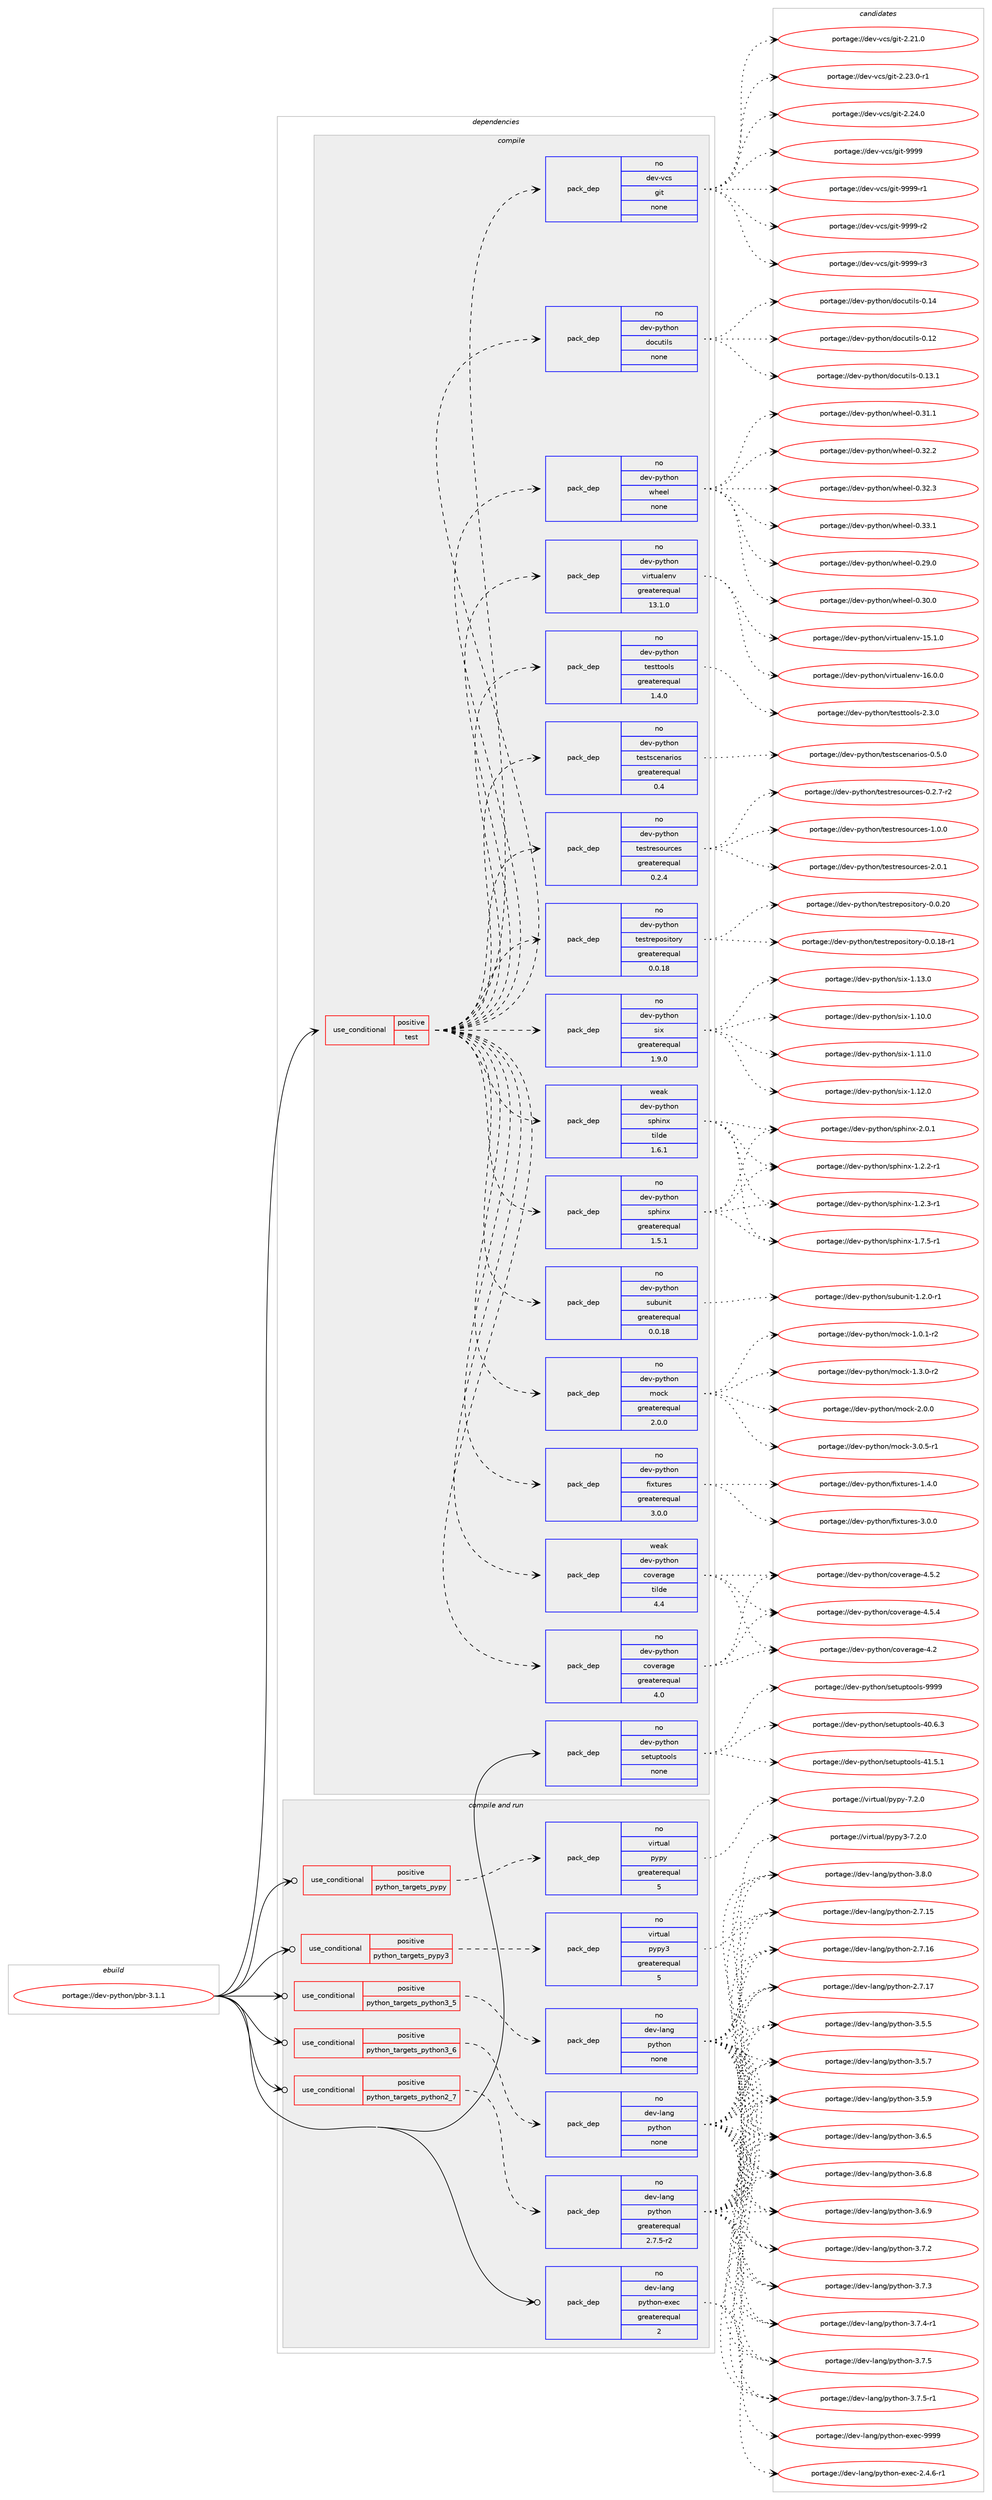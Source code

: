 digraph prolog {

# *************
# Graph options
# *************

newrank=true;
concentrate=true;
compound=true;
graph [rankdir=LR,fontname=Helvetica,fontsize=10,ranksep=1.5];#, ranksep=2.5, nodesep=0.2];
edge  [arrowhead=vee];
node  [fontname=Helvetica,fontsize=10];

# **********
# The ebuild
# **********

subgraph cluster_leftcol {
color=gray;
rank=same;
label=<<i>ebuild</i>>;
id [label="portage://dev-python/pbr-3.1.1", color=red, width=4, href="../dev-python/pbr-3.1.1.svg"];
}

# ****************
# The dependencies
# ****************

subgraph cluster_midcol {
color=gray;
label=<<i>dependencies</i>>;
subgraph cluster_compile {
fillcolor="#eeeeee";
style=filled;
label=<<i>compile</i>>;
subgraph cond33545 {
dependency156145 [label=<<TABLE BORDER="0" CELLBORDER="1" CELLSPACING="0" CELLPADDING="4"><TR><TD ROWSPAN="3" CELLPADDING="10">use_conditional</TD></TR><TR><TD>positive</TD></TR><TR><TD>test</TD></TR></TABLE>>, shape=none, color=red];
subgraph pack119237 {
dependency156146 [label=<<TABLE BORDER="0" CELLBORDER="1" CELLSPACING="0" CELLPADDING="4" WIDTH="220"><TR><TD ROWSPAN="6" CELLPADDING="30">pack_dep</TD></TR><TR><TD WIDTH="110">no</TD></TR><TR><TD>dev-python</TD></TR><TR><TD>coverage</TD></TR><TR><TD>greaterequal</TD></TR><TR><TD>4.0</TD></TR></TABLE>>, shape=none, color=blue];
}
dependency156145:e -> dependency156146:w [weight=20,style="dashed",arrowhead="vee"];
subgraph pack119238 {
dependency156147 [label=<<TABLE BORDER="0" CELLBORDER="1" CELLSPACING="0" CELLPADDING="4" WIDTH="220"><TR><TD ROWSPAN="6" CELLPADDING="30">pack_dep</TD></TR><TR><TD WIDTH="110">weak</TD></TR><TR><TD>dev-python</TD></TR><TR><TD>coverage</TD></TR><TR><TD>tilde</TD></TR><TR><TD>4.4</TD></TR></TABLE>>, shape=none, color=blue];
}
dependency156145:e -> dependency156147:w [weight=20,style="dashed",arrowhead="vee"];
subgraph pack119239 {
dependency156148 [label=<<TABLE BORDER="0" CELLBORDER="1" CELLSPACING="0" CELLPADDING="4" WIDTH="220"><TR><TD ROWSPAN="6" CELLPADDING="30">pack_dep</TD></TR><TR><TD WIDTH="110">no</TD></TR><TR><TD>dev-python</TD></TR><TR><TD>fixtures</TD></TR><TR><TD>greaterequal</TD></TR><TR><TD>3.0.0</TD></TR></TABLE>>, shape=none, color=blue];
}
dependency156145:e -> dependency156148:w [weight=20,style="dashed",arrowhead="vee"];
subgraph pack119240 {
dependency156149 [label=<<TABLE BORDER="0" CELLBORDER="1" CELLSPACING="0" CELLPADDING="4" WIDTH="220"><TR><TD ROWSPAN="6" CELLPADDING="30">pack_dep</TD></TR><TR><TD WIDTH="110">no</TD></TR><TR><TD>dev-python</TD></TR><TR><TD>mock</TD></TR><TR><TD>greaterequal</TD></TR><TR><TD>2.0.0</TD></TR></TABLE>>, shape=none, color=blue];
}
dependency156145:e -> dependency156149:w [weight=20,style="dashed",arrowhead="vee"];
subgraph pack119241 {
dependency156150 [label=<<TABLE BORDER="0" CELLBORDER="1" CELLSPACING="0" CELLPADDING="4" WIDTH="220"><TR><TD ROWSPAN="6" CELLPADDING="30">pack_dep</TD></TR><TR><TD WIDTH="110">no</TD></TR><TR><TD>dev-python</TD></TR><TR><TD>subunit</TD></TR><TR><TD>greaterequal</TD></TR><TR><TD>0.0.18</TD></TR></TABLE>>, shape=none, color=blue];
}
dependency156145:e -> dependency156150:w [weight=20,style="dashed",arrowhead="vee"];
subgraph pack119242 {
dependency156151 [label=<<TABLE BORDER="0" CELLBORDER="1" CELLSPACING="0" CELLPADDING="4" WIDTH="220"><TR><TD ROWSPAN="6" CELLPADDING="30">pack_dep</TD></TR><TR><TD WIDTH="110">no</TD></TR><TR><TD>dev-python</TD></TR><TR><TD>sphinx</TD></TR><TR><TD>greaterequal</TD></TR><TR><TD>1.5.1</TD></TR></TABLE>>, shape=none, color=blue];
}
dependency156145:e -> dependency156151:w [weight=20,style="dashed",arrowhead="vee"];
subgraph pack119243 {
dependency156152 [label=<<TABLE BORDER="0" CELLBORDER="1" CELLSPACING="0" CELLPADDING="4" WIDTH="220"><TR><TD ROWSPAN="6" CELLPADDING="30">pack_dep</TD></TR><TR><TD WIDTH="110">weak</TD></TR><TR><TD>dev-python</TD></TR><TR><TD>sphinx</TD></TR><TR><TD>tilde</TD></TR><TR><TD>1.6.1</TD></TR></TABLE>>, shape=none, color=blue];
}
dependency156145:e -> dependency156152:w [weight=20,style="dashed",arrowhead="vee"];
subgraph pack119244 {
dependency156153 [label=<<TABLE BORDER="0" CELLBORDER="1" CELLSPACING="0" CELLPADDING="4" WIDTH="220"><TR><TD ROWSPAN="6" CELLPADDING="30">pack_dep</TD></TR><TR><TD WIDTH="110">no</TD></TR><TR><TD>dev-python</TD></TR><TR><TD>six</TD></TR><TR><TD>greaterequal</TD></TR><TR><TD>1.9.0</TD></TR></TABLE>>, shape=none, color=blue];
}
dependency156145:e -> dependency156153:w [weight=20,style="dashed",arrowhead="vee"];
subgraph pack119245 {
dependency156154 [label=<<TABLE BORDER="0" CELLBORDER="1" CELLSPACING="0" CELLPADDING="4" WIDTH="220"><TR><TD ROWSPAN="6" CELLPADDING="30">pack_dep</TD></TR><TR><TD WIDTH="110">no</TD></TR><TR><TD>dev-python</TD></TR><TR><TD>testrepository</TD></TR><TR><TD>greaterequal</TD></TR><TR><TD>0.0.18</TD></TR></TABLE>>, shape=none, color=blue];
}
dependency156145:e -> dependency156154:w [weight=20,style="dashed",arrowhead="vee"];
subgraph pack119246 {
dependency156155 [label=<<TABLE BORDER="0" CELLBORDER="1" CELLSPACING="0" CELLPADDING="4" WIDTH="220"><TR><TD ROWSPAN="6" CELLPADDING="30">pack_dep</TD></TR><TR><TD WIDTH="110">no</TD></TR><TR><TD>dev-python</TD></TR><TR><TD>testresources</TD></TR><TR><TD>greaterequal</TD></TR><TR><TD>0.2.4</TD></TR></TABLE>>, shape=none, color=blue];
}
dependency156145:e -> dependency156155:w [weight=20,style="dashed",arrowhead="vee"];
subgraph pack119247 {
dependency156156 [label=<<TABLE BORDER="0" CELLBORDER="1" CELLSPACING="0" CELLPADDING="4" WIDTH="220"><TR><TD ROWSPAN="6" CELLPADDING="30">pack_dep</TD></TR><TR><TD WIDTH="110">no</TD></TR><TR><TD>dev-python</TD></TR><TR><TD>testscenarios</TD></TR><TR><TD>greaterequal</TD></TR><TR><TD>0.4</TD></TR></TABLE>>, shape=none, color=blue];
}
dependency156145:e -> dependency156156:w [weight=20,style="dashed",arrowhead="vee"];
subgraph pack119248 {
dependency156157 [label=<<TABLE BORDER="0" CELLBORDER="1" CELLSPACING="0" CELLPADDING="4" WIDTH="220"><TR><TD ROWSPAN="6" CELLPADDING="30">pack_dep</TD></TR><TR><TD WIDTH="110">no</TD></TR><TR><TD>dev-python</TD></TR><TR><TD>testtools</TD></TR><TR><TD>greaterequal</TD></TR><TR><TD>1.4.0</TD></TR></TABLE>>, shape=none, color=blue];
}
dependency156145:e -> dependency156157:w [weight=20,style="dashed",arrowhead="vee"];
subgraph pack119249 {
dependency156158 [label=<<TABLE BORDER="0" CELLBORDER="1" CELLSPACING="0" CELLPADDING="4" WIDTH="220"><TR><TD ROWSPAN="6" CELLPADDING="30">pack_dep</TD></TR><TR><TD WIDTH="110">no</TD></TR><TR><TD>dev-python</TD></TR><TR><TD>virtualenv</TD></TR><TR><TD>greaterequal</TD></TR><TR><TD>13.1.0</TD></TR></TABLE>>, shape=none, color=blue];
}
dependency156145:e -> dependency156158:w [weight=20,style="dashed",arrowhead="vee"];
subgraph pack119250 {
dependency156159 [label=<<TABLE BORDER="0" CELLBORDER="1" CELLSPACING="0" CELLPADDING="4" WIDTH="220"><TR><TD ROWSPAN="6" CELLPADDING="30">pack_dep</TD></TR><TR><TD WIDTH="110">no</TD></TR><TR><TD>dev-python</TD></TR><TR><TD>wheel</TD></TR><TR><TD>none</TD></TR><TR><TD></TD></TR></TABLE>>, shape=none, color=blue];
}
dependency156145:e -> dependency156159:w [weight=20,style="dashed",arrowhead="vee"];
subgraph pack119251 {
dependency156160 [label=<<TABLE BORDER="0" CELLBORDER="1" CELLSPACING="0" CELLPADDING="4" WIDTH="220"><TR><TD ROWSPAN="6" CELLPADDING="30">pack_dep</TD></TR><TR><TD WIDTH="110">no</TD></TR><TR><TD>dev-python</TD></TR><TR><TD>docutils</TD></TR><TR><TD>none</TD></TR><TR><TD></TD></TR></TABLE>>, shape=none, color=blue];
}
dependency156145:e -> dependency156160:w [weight=20,style="dashed",arrowhead="vee"];
subgraph pack119252 {
dependency156161 [label=<<TABLE BORDER="0" CELLBORDER="1" CELLSPACING="0" CELLPADDING="4" WIDTH="220"><TR><TD ROWSPAN="6" CELLPADDING="30">pack_dep</TD></TR><TR><TD WIDTH="110">no</TD></TR><TR><TD>dev-vcs</TD></TR><TR><TD>git</TD></TR><TR><TD>none</TD></TR><TR><TD></TD></TR></TABLE>>, shape=none, color=blue];
}
dependency156145:e -> dependency156161:w [weight=20,style="dashed",arrowhead="vee"];
}
id:e -> dependency156145:w [weight=20,style="solid",arrowhead="vee"];
subgraph pack119253 {
dependency156162 [label=<<TABLE BORDER="0" CELLBORDER="1" CELLSPACING="0" CELLPADDING="4" WIDTH="220"><TR><TD ROWSPAN="6" CELLPADDING="30">pack_dep</TD></TR><TR><TD WIDTH="110">no</TD></TR><TR><TD>dev-python</TD></TR><TR><TD>setuptools</TD></TR><TR><TD>none</TD></TR><TR><TD></TD></TR></TABLE>>, shape=none, color=blue];
}
id:e -> dependency156162:w [weight=20,style="solid",arrowhead="vee"];
}
subgraph cluster_compileandrun {
fillcolor="#eeeeee";
style=filled;
label=<<i>compile and run</i>>;
subgraph cond33546 {
dependency156163 [label=<<TABLE BORDER="0" CELLBORDER="1" CELLSPACING="0" CELLPADDING="4"><TR><TD ROWSPAN="3" CELLPADDING="10">use_conditional</TD></TR><TR><TD>positive</TD></TR><TR><TD>python_targets_pypy</TD></TR></TABLE>>, shape=none, color=red];
subgraph pack119254 {
dependency156164 [label=<<TABLE BORDER="0" CELLBORDER="1" CELLSPACING="0" CELLPADDING="4" WIDTH="220"><TR><TD ROWSPAN="6" CELLPADDING="30">pack_dep</TD></TR><TR><TD WIDTH="110">no</TD></TR><TR><TD>virtual</TD></TR><TR><TD>pypy</TD></TR><TR><TD>greaterequal</TD></TR><TR><TD>5</TD></TR></TABLE>>, shape=none, color=blue];
}
dependency156163:e -> dependency156164:w [weight=20,style="dashed",arrowhead="vee"];
}
id:e -> dependency156163:w [weight=20,style="solid",arrowhead="odotvee"];
subgraph cond33547 {
dependency156165 [label=<<TABLE BORDER="0" CELLBORDER="1" CELLSPACING="0" CELLPADDING="4"><TR><TD ROWSPAN="3" CELLPADDING="10">use_conditional</TD></TR><TR><TD>positive</TD></TR><TR><TD>python_targets_pypy3</TD></TR></TABLE>>, shape=none, color=red];
subgraph pack119255 {
dependency156166 [label=<<TABLE BORDER="0" CELLBORDER="1" CELLSPACING="0" CELLPADDING="4" WIDTH="220"><TR><TD ROWSPAN="6" CELLPADDING="30">pack_dep</TD></TR><TR><TD WIDTH="110">no</TD></TR><TR><TD>virtual</TD></TR><TR><TD>pypy3</TD></TR><TR><TD>greaterequal</TD></TR><TR><TD>5</TD></TR></TABLE>>, shape=none, color=blue];
}
dependency156165:e -> dependency156166:w [weight=20,style="dashed",arrowhead="vee"];
}
id:e -> dependency156165:w [weight=20,style="solid",arrowhead="odotvee"];
subgraph cond33548 {
dependency156167 [label=<<TABLE BORDER="0" CELLBORDER="1" CELLSPACING="0" CELLPADDING="4"><TR><TD ROWSPAN="3" CELLPADDING="10">use_conditional</TD></TR><TR><TD>positive</TD></TR><TR><TD>python_targets_python2_7</TD></TR></TABLE>>, shape=none, color=red];
subgraph pack119256 {
dependency156168 [label=<<TABLE BORDER="0" CELLBORDER="1" CELLSPACING="0" CELLPADDING="4" WIDTH="220"><TR><TD ROWSPAN="6" CELLPADDING="30">pack_dep</TD></TR><TR><TD WIDTH="110">no</TD></TR><TR><TD>dev-lang</TD></TR><TR><TD>python</TD></TR><TR><TD>greaterequal</TD></TR><TR><TD>2.7.5-r2</TD></TR></TABLE>>, shape=none, color=blue];
}
dependency156167:e -> dependency156168:w [weight=20,style="dashed",arrowhead="vee"];
}
id:e -> dependency156167:w [weight=20,style="solid",arrowhead="odotvee"];
subgraph cond33549 {
dependency156169 [label=<<TABLE BORDER="0" CELLBORDER="1" CELLSPACING="0" CELLPADDING="4"><TR><TD ROWSPAN="3" CELLPADDING="10">use_conditional</TD></TR><TR><TD>positive</TD></TR><TR><TD>python_targets_python3_5</TD></TR></TABLE>>, shape=none, color=red];
subgraph pack119257 {
dependency156170 [label=<<TABLE BORDER="0" CELLBORDER="1" CELLSPACING="0" CELLPADDING="4" WIDTH="220"><TR><TD ROWSPAN="6" CELLPADDING="30">pack_dep</TD></TR><TR><TD WIDTH="110">no</TD></TR><TR><TD>dev-lang</TD></TR><TR><TD>python</TD></TR><TR><TD>none</TD></TR><TR><TD></TD></TR></TABLE>>, shape=none, color=blue];
}
dependency156169:e -> dependency156170:w [weight=20,style="dashed",arrowhead="vee"];
}
id:e -> dependency156169:w [weight=20,style="solid",arrowhead="odotvee"];
subgraph cond33550 {
dependency156171 [label=<<TABLE BORDER="0" CELLBORDER="1" CELLSPACING="0" CELLPADDING="4"><TR><TD ROWSPAN="3" CELLPADDING="10">use_conditional</TD></TR><TR><TD>positive</TD></TR><TR><TD>python_targets_python3_6</TD></TR></TABLE>>, shape=none, color=red];
subgraph pack119258 {
dependency156172 [label=<<TABLE BORDER="0" CELLBORDER="1" CELLSPACING="0" CELLPADDING="4" WIDTH="220"><TR><TD ROWSPAN="6" CELLPADDING="30">pack_dep</TD></TR><TR><TD WIDTH="110">no</TD></TR><TR><TD>dev-lang</TD></TR><TR><TD>python</TD></TR><TR><TD>none</TD></TR><TR><TD></TD></TR></TABLE>>, shape=none, color=blue];
}
dependency156171:e -> dependency156172:w [weight=20,style="dashed",arrowhead="vee"];
}
id:e -> dependency156171:w [weight=20,style="solid",arrowhead="odotvee"];
subgraph pack119259 {
dependency156173 [label=<<TABLE BORDER="0" CELLBORDER="1" CELLSPACING="0" CELLPADDING="4" WIDTH="220"><TR><TD ROWSPAN="6" CELLPADDING="30">pack_dep</TD></TR><TR><TD WIDTH="110">no</TD></TR><TR><TD>dev-lang</TD></TR><TR><TD>python-exec</TD></TR><TR><TD>greaterequal</TD></TR><TR><TD>2</TD></TR></TABLE>>, shape=none, color=blue];
}
id:e -> dependency156173:w [weight=20,style="solid",arrowhead="odotvee"];
}
subgraph cluster_run {
fillcolor="#eeeeee";
style=filled;
label=<<i>run</i>>;
}
}

# **************
# The candidates
# **************

subgraph cluster_choices {
rank=same;
color=gray;
label=<<i>candidates</i>>;

subgraph choice119237 {
color=black;
nodesep=1;
choiceportage1001011184511212111610411111047991111181011149710310145524650 [label="portage://dev-python/coverage-4.2", color=red, width=4,href="../dev-python/coverage-4.2.svg"];
choiceportage10010111845112121116104111110479911111810111497103101455246534650 [label="portage://dev-python/coverage-4.5.2", color=red, width=4,href="../dev-python/coverage-4.5.2.svg"];
choiceportage10010111845112121116104111110479911111810111497103101455246534652 [label="portage://dev-python/coverage-4.5.4", color=red, width=4,href="../dev-python/coverage-4.5.4.svg"];
dependency156146:e -> choiceportage1001011184511212111610411111047991111181011149710310145524650:w [style=dotted,weight="100"];
dependency156146:e -> choiceportage10010111845112121116104111110479911111810111497103101455246534650:w [style=dotted,weight="100"];
dependency156146:e -> choiceportage10010111845112121116104111110479911111810111497103101455246534652:w [style=dotted,weight="100"];
}
subgraph choice119238 {
color=black;
nodesep=1;
choiceportage1001011184511212111610411111047991111181011149710310145524650 [label="portage://dev-python/coverage-4.2", color=red, width=4,href="../dev-python/coverage-4.2.svg"];
choiceportage10010111845112121116104111110479911111810111497103101455246534650 [label="portage://dev-python/coverage-4.5.2", color=red, width=4,href="../dev-python/coverage-4.5.2.svg"];
choiceportage10010111845112121116104111110479911111810111497103101455246534652 [label="portage://dev-python/coverage-4.5.4", color=red, width=4,href="../dev-python/coverage-4.5.4.svg"];
dependency156147:e -> choiceportage1001011184511212111610411111047991111181011149710310145524650:w [style=dotted,weight="100"];
dependency156147:e -> choiceportage10010111845112121116104111110479911111810111497103101455246534650:w [style=dotted,weight="100"];
dependency156147:e -> choiceportage10010111845112121116104111110479911111810111497103101455246534652:w [style=dotted,weight="100"];
}
subgraph choice119239 {
color=black;
nodesep=1;
choiceportage1001011184511212111610411111047102105120116117114101115454946524648 [label="portage://dev-python/fixtures-1.4.0", color=red, width=4,href="../dev-python/fixtures-1.4.0.svg"];
choiceportage1001011184511212111610411111047102105120116117114101115455146484648 [label="portage://dev-python/fixtures-3.0.0", color=red, width=4,href="../dev-python/fixtures-3.0.0.svg"];
dependency156148:e -> choiceportage1001011184511212111610411111047102105120116117114101115454946524648:w [style=dotted,weight="100"];
dependency156148:e -> choiceportage1001011184511212111610411111047102105120116117114101115455146484648:w [style=dotted,weight="100"];
}
subgraph choice119240 {
color=black;
nodesep=1;
choiceportage1001011184511212111610411111047109111991074549464846494511450 [label="portage://dev-python/mock-1.0.1-r2", color=red, width=4,href="../dev-python/mock-1.0.1-r2.svg"];
choiceportage1001011184511212111610411111047109111991074549465146484511450 [label="portage://dev-python/mock-1.3.0-r2", color=red, width=4,href="../dev-python/mock-1.3.0-r2.svg"];
choiceportage100101118451121211161041111104710911199107455046484648 [label="portage://dev-python/mock-2.0.0", color=red, width=4,href="../dev-python/mock-2.0.0.svg"];
choiceportage1001011184511212111610411111047109111991074551464846534511449 [label="portage://dev-python/mock-3.0.5-r1", color=red, width=4,href="../dev-python/mock-3.0.5-r1.svg"];
dependency156149:e -> choiceportage1001011184511212111610411111047109111991074549464846494511450:w [style=dotted,weight="100"];
dependency156149:e -> choiceportage1001011184511212111610411111047109111991074549465146484511450:w [style=dotted,weight="100"];
dependency156149:e -> choiceportage100101118451121211161041111104710911199107455046484648:w [style=dotted,weight="100"];
dependency156149:e -> choiceportage1001011184511212111610411111047109111991074551464846534511449:w [style=dotted,weight="100"];
}
subgraph choice119241 {
color=black;
nodesep=1;
choiceportage1001011184511212111610411111047115117981171101051164549465046484511449 [label="portage://dev-python/subunit-1.2.0-r1", color=red, width=4,href="../dev-python/subunit-1.2.0-r1.svg"];
dependency156150:e -> choiceportage1001011184511212111610411111047115117981171101051164549465046484511449:w [style=dotted,weight="100"];
}
subgraph choice119242 {
color=black;
nodesep=1;
choiceportage10010111845112121116104111110471151121041051101204549465046504511449 [label="portage://dev-python/sphinx-1.2.2-r1", color=red, width=4,href="../dev-python/sphinx-1.2.2-r1.svg"];
choiceportage10010111845112121116104111110471151121041051101204549465046514511449 [label="portage://dev-python/sphinx-1.2.3-r1", color=red, width=4,href="../dev-python/sphinx-1.2.3-r1.svg"];
choiceportage10010111845112121116104111110471151121041051101204549465546534511449 [label="portage://dev-python/sphinx-1.7.5-r1", color=red, width=4,href="../dev-python/sphinx-1.7.5-r1.svg"];
choiceportage1001011184511212111610411111047115112104105110120455046484649 [label="portage://dev-python/sphinx-2.0.1", color=red, width=4,href="../dev-python/sphinx-2.0.1.svg"];
dependency156151:e -> choiceportage10010111845112121116104111110471151121041051101204549465046504511449:w [style=dotted,weight="100"];
dependency156151:e -> choiceportage10010111845112121116104111110471151121041051101204549465046514511449:w [style=dotted,weight="100"];
dependency156151:e -> choiceportage10010111845112121116104111110471151121041051101204549465546534511449:w [style=dotted,weight="100"];
dependency156151:e -> choiceportage1001011184511212111610411111047115112104105110120455046484649:w [style=dotted,weight="100"];
}
subgraph choice119243 {
color=black;
nodesep=1;
choiceportage10010111845112121116104111110471151121041051101204549465046504511449 [label="portage://dev-python/sphinx-1.2.2-r1", color=red, width=4,href="../dev-python/sphinx-1.2.2-r1.svg"];
choiceportage10010111845112121116104111110471151121041051101204549465046514511449 [label="portage://dev-python/sphinx-1.2.3-r1", color=red, width=4,href="../dev-python/sphinx-1.2.3-r1.svg"];
choiceportage10010111845112121116104111110471151121041051101204549465546534511449 [label="portage://dev-python/sphinx-1.7.5-r1", color=red, width=4,href="../dev-python/sphinx-1.7.5-r1.svg"];
choiceportage1001011184511212111610411111047115112104105110120455046484649 [label="portage://dev-python/sphinx-2.0.1", color=red, width=4,href="../dev-python/sphinx-2.0.1.svg"];
dependency156152:e -> choiceportage10010111845112121116104111110471151121041051101204549465046504511449:w [style=dotted,weight="100"];
dependency156152:e -> choiceportage10010111845112121116104111110471151121041051101204549465046514511449:w [style=dotted,weight="100"];
dependency156152:e -> choiceportage10010111845112121116104111110471151121041051101204549465546534511449:w [style=dotted,weight="100"];
dependency156152:e -> choiceportage1001011184511212111610411111047115112104105110120455046484649:w [style=dotted,weight="100"];
}
subgraph choice119244 {
color=black;
nodesep=1;
choiceportage100101118451121211161041111104711510512045494649484648 [label="portage://dev-python/six-1.10.0", color=red, width=4,href="../dev-python/six-1.10.0.svg"];
choiceportage100101118451121211161041111104711510512045494649494648 [label="portage://dev-python/six-1.11.0", color=red, width=4,href="../dev-python/six-1.11.0.svg"];
choiceportage100101118451121211161041111104711510512045494649504648 [label="portage://dev-python/six-1.12.0", color=red, width=4,href="../dev-python/six-1.12.0.svg"];
choiceportage100101118451121211161041111104711510512045494649514648 [label="portage://dev-python/six-1.13.0", color=red, width=4,href="../dev-python/six-1.13.0.svg"];
dependency156153:e -> choiceportage100101118451121211161041111104711510512045494649484648:w [style=dotted,weight="100"];
dependency156153:e -> choiceportage100101118451121211161041111104711510512045494649494648:w [style=dotted,weight="100"];
dependency156153:e -> choiceportage100101118451121211161041111104711510512045494649504648:w [style=dotted,weight="100"];
dependency156153:e -> choiceportage100101118451121211161041111104711510512045494649514648:w [style=dotted,weight="100"];
}
subgraph choice119245 {
color=black;
nodesep=1;
choiceportage1001011184511212111610411111047116101115116114101112111115105116111114121454846484649564511449 [label="portage://dev-python/testrepository-0.0.18-r1", color=red, width=4,href="../dev-python/testrepository-0.0.18-r1.svg"];
choiceportage100101118451121211161041111104711610111511611410111211111510511611111412145484648465048 [label="portage://dev-python/testrepository-0.0.20", color=red, width=4,href="../dev-python/testrepository-0.0.20.svg"];
dependency156154:e -> choiceportage1001011184511212111610411111047116101115116114101112111115105116111114121454846484649564511449:w [style=dotted,weight="100"];
dependency156154:e -> choiceportage100101118451121211161041111104711610111511611410111211111510511611111412145484648465048:w [style=dotted,weight="100"];
}
subgraph choice119246 {
color=black;
nodesep=1;
choiceportage1001011184511212111610411111047116101115116114101115111117114991011154548465046554511450 [label="portage://dev-python/testresources-0.2.7-r2", color=red, width=4,href="../dev-python/testresources-0.2.7-r2.svg"];
choiceportage100101118451121211161041111104711610111511611410111511111711499101115454946484648 [label="portage://dev-python/testresources-1.0.0", color=red, width=4,href="../dev-python/testresources-1.0.0.svg"];
choiceportage100101118451121211161041111104711610111511611410111511111711499101115455046484649 [label="portage://dev-python/testresources-2.0.1", color=red, width=4,href="../dev-python/testresources-2.0.1.svg"];
dependency156155:e -> choiceportage1001011184511212111610411111047116101115116114101115111117114991011154548465046554511450:w [style=dotted,weight="100"];
dependency156155:e -> choiceportage100101118451121211161041111104711610111511611410111511111711499101115454946484648:w [style=dotted,weight="100"];
dependency156155:e -> choiceportage100101118451121211161041111104711610111511611410111511111711499101115455046484649:w [style=dotted,weight="100"];
}
subgraph choice119247 {
color=black;
nodesep=1;
choiceportage10010111845112121116104111110471161011151161159910111097114105111115454846534648 [label="portage://dev-python/testscenarios-0.5.0", color=red, width=4,href="../dev-python/testscenarios-0.5.0.svg"];
dependency156156:e -> choiceportage10010111845112121116104111110471161011151161159910111097114105111115454846534648:w [style=dotted,weight="100"];
}
subgraph choice119248 {
color=black;
nodesep=1;
choiceportage1001011184511212111610411111047116101115116116111111108115455046514648 [label="portage://dev-python/testtools-2.3.0", color=red, width=4,href="../dev-python/testtools-2.3.0.svg"];
dependency156157:e -> choiceportage1001011184511212111610411111047116101115116116111111108115455046514648:w [style=dotted,weight="100"];
}
subgraph choice119249 {
color=black;
nodesep=1;
choiceportage10010111845112121116104111110471181051141161179710810111011845495346494648 [label="portage://dev-python/virtualenv-15.1.0", color=red, width=4,href="../dev-python/virtualenv-15.1.0.svg"];
choiceportage10010111845112121116104111110471181051141161179710810111011845495446484648 [label="portage://dev-python/virtualenv-16.0.0", color=red, width=4,href="../dev-python/virtualenv-16.0.0.svg"];
dependency156158:e -> choiceportage10010111845112121116104111110471181051141161179710810111011845495346494648:w [style=dotted,weight="100"];
dependency156158:e -> choiceportage10010111845112121116104111110471181051141161179710810111011845495446484648:w [style=dotted,weight="100"];
}
subgraph choice119250 {
color=black;
nodesep=1;
choiceportage100101118451121211161041111104711910410110110845484650574648 [label="portage://dev-python/wheel-0.29.0", color=red, width=4,href="../dev-python/wheel-0.29.0.svg"];
choiceportage100101118451121211161041111104711910410110110845484651484648 [label="portage://dev-python/wheel-0.30.0", color=red, width=4,href="../dev-python/wheel-0.30.0.svg"];
choiceportage100101118451121211161041111104711910410110110845484651494649 [label="portage://dev-python/wheel-0.31.1", color=red, width=4,href="../dev-python/wheel-0.31.1.svg"];
choiceportage100101118451121211161041111104711910410110110845484651504650 [label="portage://dev-python/wheel-0.32.2", color=red, width=4,href="../dev-python/wheel-0.32.2.svg"];
choiceportage100101118451121211161041111104711910410110110845484651504651 [label="portage://dev-python/wheel-0.32.3", color=red, width=4,href="../dev-python/wheel-0.32.3.svg"];
choiceportage100101118451121211161041111104711910410110110845484651514649 [label="portage://dev-python/wheel-0.33.1", color=red, width=4,href="../dev-python/wheel-0.33.1.svg"];
dependency156159:e -> choiceportage100101118451121211161041111104711910410110110845484650574648:w [style=dotted,weight="100"];
dependency156159:e -> choiceportage100101118451121211161041111104711910410110110845484651484648:w [style=dotted,weight="100"];
dependency156159:e -> choiceportage100101118451121211161041111104711910410110110845484651494649:w [style=dotted,weight="100"];
dependency156159:e -> choiceportage100101118451121211161041111104711910410110110845484651504650:w [style=dotted,weight="100"];
dependency156159:e -> choiceportage100101118451121211161041111104711910410110110845484651504651:w [style=dotted,weight="100"];
dependency156159:e -> choiceportage100101118451121211161041111104711910410110110845484651514649:w [style=dotted,weight="100"];
}
subgraph choice119251 {
color=black;
nodesep=1;
choiceportage1001011184511212111610411111047100111991171161051081154548464950 [label="portage://dev-python/docutils-0.12", color=red, width=4,href="../dev-python/docutils-0.12.svg"];
choiceportage10010111845112121116104111110471001119911711610510811545484649514649 [label="portage://dev-python/docutils-0.13.1", color=red, width=4,href="../dev-python/docutils-0.13.1.svg"];
choiceportage1001011184511212111610411111047100111991171161051081154548464952 [label="portage://dev-python/docutils-0.14", color=red, width=4,href="../dev-python/docutils-0.14.svg"];
dependency156160:e -> choiceportage1001011184511212111610411111047100111991171161051081154548464950:w [style=dotted,weight="100"];
dependency156160:e -> choiceportage10010111845112121116104111110471001119911711610510811545484649514649:w [style=dotted,weight="100"];
dependency156160:e -> choiceportage1001011184511212111610411111047100111991171161051081154548464952:w [style=dotted,weight="100"];
}
subgraph choice119252 {
color=black;
nodesep=1;
choiceportage10010111845118991154710310511645504650494648 [label="portage://dev-vcs/git-2.21.0", color=red, width=4,href="../dev-vcs/git-2.21.0.svg"];
choiceportage100101118451189911547103105116455046505146484511449 [label="portage://dev-vcs/git-2.23.0-r1", color=red, width=4,href="../dev-vcs/git-2.23.0-r1.svg"];
choiceportage10010111845118991154710310511645504650524648 [label="portage://dev-vcs/git-2.24.0", color=red, width=4,href="../dev-vcs/git-2.24.0.svg"];
choiceportage1001011184511899115471031051164557575757 [label="portage://dev-vcs/git-9999", color=red, width=4,href="../dev-vcs/git-9999.svg"];
choiceportage10010111845118991154710310511645575757574511449 [label="portage://dev-vcs/git-9999-r1", color=red, width=4,href="../dev-vcs/git-9999-r1.svg"];
choiceportage10010111845118991154710310511645575757574511450 [label="portage://dev-vcs/git-9999-r2", color=red, width=4,href="../dev-vcs/git-9999-r2.svg"];
choiceportage10010111845118991154710310511645575757574511451 [label="portage://dev-vcs/git-9999-r3", color=red, width=4,href="../dev-vcs/git-9999-r3.svg"];
dependency156161:e -> choiceportage10010111845118991154710310511645504650494648:w [style=dotted,weight="100"];
dependency156161:e -> choiceportage100101118451189911547103105116455046505146484511449:w [style=dotted,weight="100"];
dependency156161:e -> choiceportage10010111845118991154710310511645504650524648:w [style=dotted,weight="100"];
dependency156161:e -> choiceportage1001011184511899115471031051164557575757:w [style=dotted,weight="100"];
dependency156161:e -> choiceportage10010111845118991154710310511645575757574511449:w [style=dotted,weight="100"];
dependency156161:e -> choiceportage10010111845118991154710310511645575757574511450:w [style=dotted,weight="100"];
dependency156161:e -> choiceportage10010111845118991154710310511645575757574511451:w [style=dotted,weight="100"];
}
subgraph choice119253 {
color=black;
nodesep=1;
choiceportage100101118451121211161041111104711510111611711211611111110811545524846544651 [label="portage://dev-python/setuptools-40.6.3", color=red, width=4,href="../dev-python/setuptools-40.6.3.svg"];
choiceportage100101118451121211161041111104711510111611711211611111110811545524946534649 [label="portage://dev-python/setuptools-41.5.1", color=red, width=4,href="../dev-python/setuptools-41.5.1.svg"];
choiceportage10010111845112121116104111110471151011161171121161111111081154557575757 [label="portage://dev-python/setuptools-9999", color=red, width=4,href="../dev-python/setuptools-9999.svg"];
dependency156162:e -> choiceportage100101118451121211161041111104711510111611711211611111110811545524846544651:w [style=dotted,weight="100"];
dependency156162:e -> choiceportage100101118451121211161041111104711510111611711211611111110811545524946534649:w [style=dotted,weight="100"];
dependency156162:e -> choiceportage10010111845112121116104111110471151011161171121161111111081154557575757:w [style=dotted,weight="100"];
}
subgraph choice119254 {
color=black;
nodesep=1;
choiceportage1181051141161179710847112121112121455546504648 [label="portage://virtual/pypy-7.2.0", color=red, width=4,href="../virtual/pypy-7.2.0.svg"];
dependency156164:e -> choiceportage1181051141161179710847112121112121455546504648:w [style=dotted,weight="100"];
}
subgraph choice119255 {
color=black;
nodesep=1;
choiceportage118105114116117971084711212111212151455546504648 [label="portage://virtual/pypy3-7.2.0", color=red, width=4,href="../virtual/pypy3-7.2.0.svg"];
dependency156166:e -> choiceportage118105114116117971084711212111212151455546504648:w [style=dotted,weight="100"];
}
subgraph choice119256 {
color=black;
nodesep=1;
choiceportage10010111845108971101034711212111610411111045504655464953 [label="portage://dev-lang/python-2.7.15", color=red, width=4,href="../dev-lang/python-2.7.15.svg"];
choiceportage10010111845108971101034711212111610411111045504655464954 [label="portage://dev-lang/python-2.7.16", color=red, width=4,href="../dev-lang/python-2.7.16.svg"];
choiceportage10010111845108971101034711212111610411111045504655464955 [label="portage://dev-lang/python-2.7.17", color=red, width=4,href="../dev-lang/python-2.7.17.svg"];
choiceportage100101118451089711010347112121116104111110455146534653 [label="portage://dev-lang/python-3.5.5", color=red, width=4,href="../dev-lang/python-3.5.5.svg"];
choiceportage100101118451089711010347112121116104111110455146534655 [label="portage://dev-lang/python-3.5.7", color=red, width=4,href="../dev-lang/python-3.5.7.svg"];
choiceportage100101118451089711010347112121116104111110455146534657 [label="portage://dev-lang/python-3.5.9", color=red, width=4,href="../dev-lang/python-3.5.9.svg"];
choiceportage100101118451089711010347112121116104111110455146544653 [label="portage://dev-lang/python-3.6.5", color=red, width=4,href="../dev-lang/python-3.6.5.svg"];
choiceportage100101118451089711010347112121116104111110455146544656 [label="portage://dev-lang/python-3.6.8", color=red, width=4,href="../dev-lang/python-3.6.8.svg"];
choiceportage100101118451089711010347112121116104111110455146544657 [label="portage://dev-lang/python-3.6.9", color=red, width=4,href="../dev-lang/python-3.6.9.svg"];
choiceportage100101118451089711010347112121116104111110455146554650 [label="portage://dev-lang/python-3.7.2", color=red, width=4,href="../dev-lang/python-3.7.2.svg"];
choiceportage100101118451089711010347112121116104111110455146554651 [label="portage://dev-lang/python-3.7.3", color=red, width=4,href="../dev-lang/python-3.7.3.svg"];
choiceportage1001011184510897110103471121211161041111104551465546524511449 [label="portage://dev-lang/python-3.7.4-r1", color=red, width=4,href="../dev-lang/python-3.7.4-r1.svg"];
choiceportage100101118451089711010347112121116104111110455146554653 [label="portage://dev-lang/python-3.7.5", color=red, width=4,href="../dev-lang/python-3.7.5.svg"];
choiceportage1001011184510897110103471121211161041111104551465546534511449 [label="portage://dev-lang/python-3.7.5-r1", color=red, width=4,href="../dev-lang/python-3.7.5-r1.svg"];
choiceportage100101118451089711010347112121116104111110455146564648 [label="portage://dev-lang/python-3.8.0", color=red, width=4,href="../dev-lang/python-3.8.0.svg"];
dependency156168:e -> choiceportage10010111845108971101034711212111610411111045504655464953:w [style=dotted,weight="100"];
dependency156168:e -> choiceportage10010111845108971101034711212111610411111045504655464954:w [style=dotted,weight="100"];
dependency156168:e -> choiceportage10010111845108971101034711212111610411111045504655464955:w [style=dotted,weight="100"];
dependency156168:e -> choiceportage100101118451089711010347112121116104111110455146534653:w [style=dotted,weight="100"];
dependency156168:e -> choiceportage100101118451089711010347112121116104111110455146534655:w [style=dotted,weight="100"];
dependency156168:e -> choiceportage100101118451089711010347112121116104111110455146534657:w [style=dotted,weight="100"];
dependency156168:e -> choiceportage100101118451089711010347112121116104111110455146544653:w [style=dotted,weight="100"];
dependency156168:e -> choiceportage100101118451089711010347112121116104111110455146544656:w [style=dotted,weight="100"];
dependency156168:e -> choiceportage100101118451089711010347112121116104111110455146544657:w [style=dotted,weight="100"];
dependency156168:e -> choiceportage100101118451089711010347112121116104111110455146554650:w [style=dotted,weight="100"];
dependency156168:e -> choiceportage100101118451089711010347112121116104111110455146554651:w [style=dotted,weight="100"];
dependency156168:e -> choiceportage1001011184510897110103471121211161041111104551465546524511449:w [style=dotted,weight="100"];
dependency156168:e -> choiceportage100101118451089711010347112121116104111110455146554653:w [style=dotted,weight="100"];
dependency156168:e -> choiceportage1001011184510897110103471121211161041111104551465546534511449:w [style=dotted,weight="100"];
dependency156168:e -> choiceportage100101118451089711010347112121116104111110455146564648:w [style=dotted,weight="100"];
}
subgraph choice119257 {
color=black;
nodesep=1;
choiceportage10010111845108971101034711212111610411111045504655464953 [label="portage://dev-lang/python-2.7.15", color=red, width=4,href="../dev-lang/python-2.7.15.svg"];
choiceportage10010111845108971101034711212111610411111045504655464954 [label="portage://dev-lang/python-2.7.16", color=red, width=4,href="../dev-lang/python-2.7.16.svg"];
choiceportage10010111845108971101034711212111610411111045504655464955 [label="portage://dev-lang/python-2.7.17", color=red, width=4,href="../dev-lang/python-2.7.17.svg"];
choiceportage100101118451089711010347112121116104111110455146534653 [label="portage://dev-lang/python-3.5.5", color=red, width=4,href="../dev-lang/python-3.5.5.svg"];
choiceportage100101118451089711010347112121116104111110455146534655 [label="portage://dev-lang/python-3.5.7", color=red, width=4,href="../dev-lang/python-3.5.7.svg"];
choiceportage100101118451089711010347112121116104111110455146534657 [label="portage://dev-lang/python-3.5.9", color=red, width=4,href="../dev-lang/python-3.5.9.svg"];
choiceportage100101118451089711010347112121116104111110455146544653 [label="portage://dev-lang/python-3.6.5", color=red, width=4,href="../dev-lang/python-3.6.5.svg"];
choiceportage100101118451089711010347112121116104111110455146544656 [label="portage://dev-lang/python-3.6.8", color=red, width=4,href="../dev-lang/python-3.6.8.svg"];
choiceportage100101118451089711010347112121116104111110455146544657 [label="portage://dev-lang/python-3.6.9", color=red, width=4,href="../dev-lang/python-3.6.9.svg"];
choiceportage100101118451089711010347112121116104111110455146554650 [label="portage://dev-lang/python-3.7.2", color=red, width=4,href="../dev-lang/python-3.7.2.svg"];
choiceportage100101118451089711010347112121116104111110455146554651 [label="portage://dev-lang/python-3.7.3", color=red, width=4,href="../dev-lang/python-3.7.3.svg"];
choiceportage1001011184510897110103471121211161041111104551465546524511449 [label="portage://dev-lang/python-3.7.4-r1", color=red, width=4,href="../dev-lang/python-3.7.4-r1.svg"];
choiceportage100101118451089711010347112121116104111110455146554653 [label="portage://dev-lang/python-3.7.5", color=red, width=4,href="../dev-lang/python-3.7.5.svg"];
choiceportage1001011184510897110103471121211161041111104551465546534511449 [label="portage://dev-lang/python-3.7.5-r1", color=red, width=4,href="../dev-lang/python-3.7.5-r1.svg"];
choiceportage100101118451089711010347112121116104111110455146564648 [label="portage://dev-lang/python-3.8.0", color=red, width=4,href="../dev-lang/python-3.8.0.svg"];
dependency156170:e -> choiceportage10010111845108971101034711212111610411111045504655464953:w [style=dotted,weight="100"];
dependency156170:e -> choiceportage10010111845108971101034711212111610411111045504655464954:w [style=dotted,weight="100"];
dependency156170:e -> choiceportage10010111845108971101034711212111610411111045504655464955:w [style=dotted,weight="100"];
dependency156170:e -> choiceportage100101118451089711010347112121116104111110455146534653:w [style=dotted,weight="100"];
dependency156170:e -> choiceportage100101118451089711010347112121116104111110455146534655:w [style=dotted,weight="100"];
dependency156170:e -> choiceportage100101118451089711010347112121116104111110455146534657:w [style=dotted,weight="100"];
dependency156170:e -> choiceportage100101118451089711010347112121116104111110455146544653:w [style=dotted,weight="100"];
dependency156170:e -> choiceportage100101118451089711010347112121116104111110455146544656:w [style=dotted,weight="100"];
dependency156170:e -> choiceportage100101118451089711010347112121116104111110455146544657:w [style=dotted,weight="100"];
dependency156170:e -> choiceportage100101118451089711010347112121116104111110455146554650:w [style=dotted,weight="100"];
dependency156170:e -> choiceportage100101118451089711010347112121116104111110455146554651:w [style=dotted,weight="100"];
dependency156170:e -> choiceportage1001011184510897110103471121211161041111104551465546524511449:w [style=dotted,weight="100"];
dependency156170:e -> choiceportage100101118451089711010347112121116104111110455146554653:w [style=dotted,weight="100"];
dependency156170:e -> choiceportage1001011184510897110103471121211161041111104551465546534511449:w [style=dotted,weight="100"];
dependency156170:e -> choiceportage100101118451089711010347112121116104111110455146564648:w [style=dotted,weight="100"];
}
subgraph choice119258 {
color=black;
nodesep=1;
choiceportage10010111845108971101034711212111610411111045504655464953 [label="portage://dev-lang/python-2.7.15", color=red, width=4,href="../dev-lang/python-2.7.15.svg"];
choiceportage10010111845108971101034711212111610411111045504655464954 [label="portage://dev-lang/python-2.7.16", color=red, width=4,href="../dev-lang/python-2.7.16.svg"];
choiceportage10010111845108971101034711212111610411111045504655464955 [label="portage://dev-lang/python-2.7.17", color=red, width=4,href="../dev-lang/python-2.7.17.svg"];
choiceportage100101118451089711010347112121116104111110455146534653 [label="portage://dev-lang/python-3.5.5", color=red, width=4,href="../dev-lang/python-3.5.5.svg"];
choiceportage100101118451089711010347112121116104111110455146534655 [label="portage://dev-lang/python-3.5.7", color=red, width=4,href="../dev-lang/python-3.5.7.svg"];
choiceportage100101118451089711010347112121116104111110455146534657 [label="portage://dev-lang/python-3.5.9", color=red, width=4,href="../dev-lang/python-3.5.9.svg"];
choiceportage100101118451089711010347112121116104111110455146544653 [label="portage://dev-lang/python-3.6.5", color=red, width=4,href="../dev-lang/python-3.6.5.svg"];
choiceportage100101118451089711010347112121116104111110455146544656 [label="portage://dev-lang/python-3.6.8", color=red, width=4,href="../dev-lang/python-3.6.8.svg"];
choiceportage100101118451089711010347112121116104111110455146544657 [label="portage://dev-lang/python-3.6.9", color=red, width=4,href="../dev-lang/python-3.6.9.svg"];
choiceportage100101118451089711010347112121116104111110455146554650 [label="portage://dev-lang/python-3.7.2", color=red, width=4,href="../dev-lang/python-3.7.2.svg"];
choiceportage100101118451089711010347112121116104111110455146554651 [label="portage://dev-lang/python-3.7.3", color=red, width=4,href="../dev-lang/python-3.7.3.svg"];
choiceportage1001011184510897110103471121211161041111104551465546524511449 [label="portage://dev-lang/python-3.7.4-r1", color=red, width=4,href="../dev-lang/python-3.7.4-r1.svg"];
choiceportage100101118451089711010347112121116104111110455146554653 [label="portage://dev-lang/python-3.7.5", color=red, width=4,href="../dev-lang/python-3.7.5.svg"];
choiceportage1001011184510897110103471121211161041111104551465546534511449 [label="portage://dev-lang/python-3.7.5-r1", color=red, width=4,href="../dev-lang/python-3.7.5-r1.svg"];
choiceportage100101118451089711010347112121116104111110455146564648 [label="portage://dev-lang/python-3.8.0", color=red, width=4,href="../dev-lang/python-3.8.0.svg"];
dependency156172:e -> choiceportage10010111845108971101034711212111610411111045504655464953:w [style=dotted,weight="100"];
dependency156172:e -> choiceportage10010111845108971101034711212111610411111045504655464954:w [style=dotted,weight="100"];
dependency156172:e -> choiceportage10010111845108971101034711212111610411111045504655464955:w [style=dotted,weight="100"];
dependency156172:e -> choiceportage100101118451089711010347112121116104111110455146534653:w [style=dotted,weight="100"];
dependency156172:e -> choiceportage100101118451089711010347112121116104111110455146534655:w [style=dotted,weight="100"];
dependency156172:e -> choiceportage100101118451089711010347112121116104111110455146534657:w [style=dotted,weight="100"];
dependency156172:e -> choiceportage100101118451089711010347112121116104111110455146544653:w [style=dotted,weight="100"];
dependency156172:e -> choiceportage100101118451089711010347112121116104111110455146544656:w [style=dotted,weight="100"];
dependency156172:e -> choiceportage100101118451089711010347112121116104111110455146544657:w [style=dotted,weight="100"];
dependency156172:e -> choiceportage100101118451089711010347112121116104111110455146554650:w [style=dotted,weight="100"];
dependency156172:e -> choiceportage100101118451089711010347112121116104111110455146554651:w [style=dotted,weight="100"];
dependency156172:e -> choiceportage1001011184510897110103471121211161041111104551465546524511449:w [style=dotted,weight="100"];
dependency156172:e -> choiceportage100101118451089711010347112121116104111110455146554653:w [style=dotted,weight="100"];
dependency156172:e -> choiceportage1001011184510897110103471121211161041111104551465546534511449:w [style=dotted,weight="100"];
dependency156172:e -> choiceportage100101118451089711010347112121116104111110455146564648:w [style=dotted,weight="100"];
}
subgraph choice119259 {
color=black;
nodesep=1;
choiceportage10010111845108971101034711212111610411111045101120101994550465246544511449 [label="portage://dev-lang/python-exec-2.4.6-r1", color=red, width=4,href="../dev-lang/python-exec-2.4.6-r1.svg"];
choiceportage10010111845108971101034711212111610411111045101120101994557575757 [label="portage://dev-lang/python-exec-9999", color=red, width=4,href="../dev-lang/python-exec-9999.svg"];
dependency156173:e -> choiceportage10010111845108971101034711212111610411111045101120101994550465246544511449:w [style=dotted,weight="100"];
dependency156173:e -> choiceportage10010111845108971101034711212111610411111045101120101994557575757:w [style=dotted,weight="100"];
}
}

}
